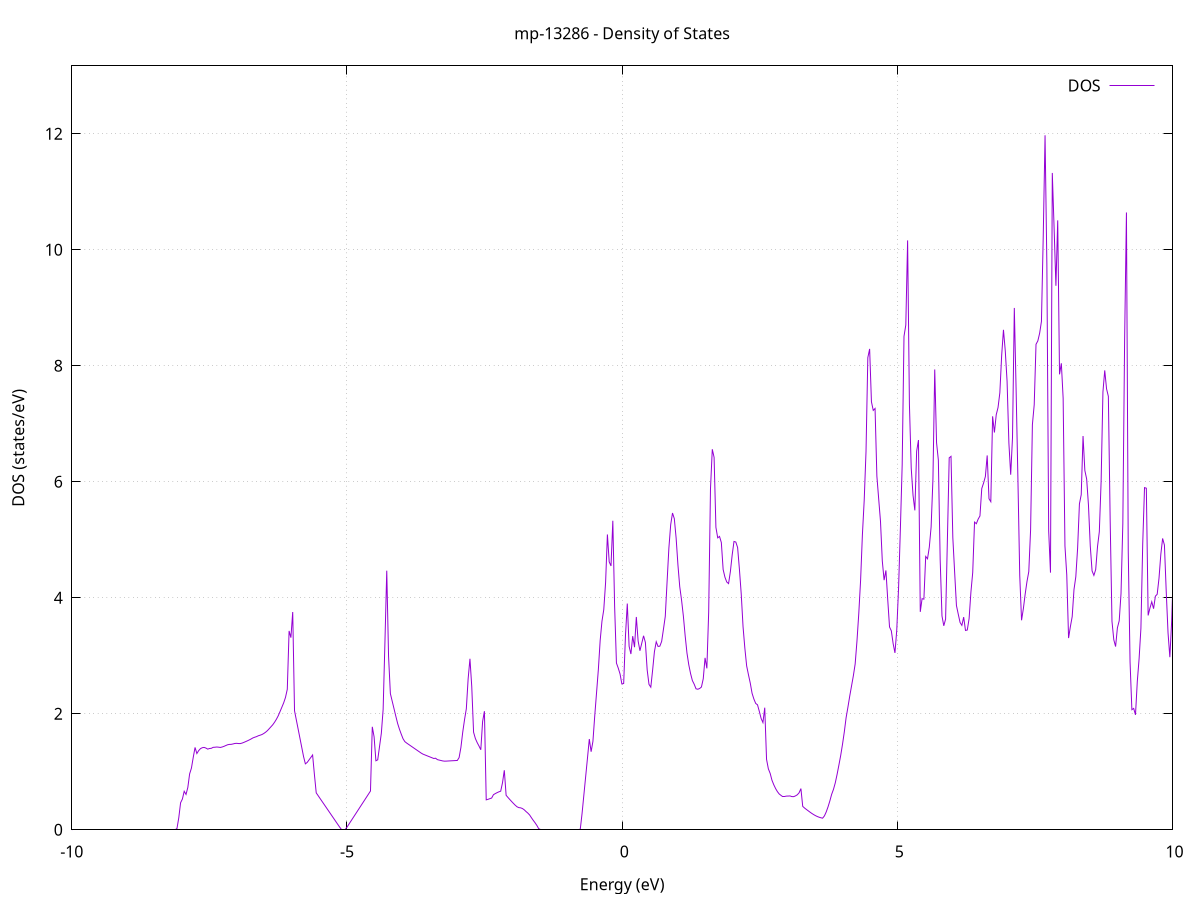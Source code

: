 set title 'mp-13286 - Density of States'
set xlabel 'Energy (eV)'
set ylabel 'DOS (states/eV)'
set grid
set xrange [-10:10]
set yrange [0:13.169]
set xzeroaxis lt -1
set terminal png size 800,600
set output 'mp-13286_dos_gnuplot.png'
plot '-' using 1:2 with lines title 'DOS'
-40.884500 0.000000
-40.851600 0.000000
-40.818800 0.000000
-40.785900 0.000000
-40.753000 0.000000
-40.720200 0.000000
-40.687300 0.000000
-40.654500 0.000000
-40.621600 0.000000
-40.588700 0.000000
-40.555900 0.000000
-40.523000 0.000000
-40.490200 0.000000
-40.457300 0.000000
-40.424400 0.000000
-40.391600 0.000000
-40.358700 0.000000
-40.325800 0.000000
-40.293000 0.000000
-40.260100 0.000000
-40.227300 0.000000
-40.194400 0.000000
-40.161500 0.000000
-40.128700 0.000000
-40.095800 0.000000
-40.063000 0.000000
-40.030100 0.000000
-39.997200 0.000000
-39.964400 0.000000
-39.931500 0.000000
-39.898700 0.000000
-39.865800 0.000000
-39.832900 0.000000
-39.800100 0.000000
-39.767200 0.000000
-39.734300 0.000000
-39.701500 0.000000
-39.668600 0.000000
-39.635800 0.000000
-39.602900 0.000000
-39.570000 0.000000
-39.537200 0.000000
-39.504300 0.000000
-39.471500 0.000000
-39.438600 0.000000
-39.405700 0.000000
-39.372900 0.000000
-39.340000 0.000000
-39.307200 0.000000
-39.274300 0.000000
-39.241400 0.000000
-39.208600 0.000000
-39.175700 0.000000
-39.142800 0.000000
-39.110000 0.000000
-39.077100 0.000000
-39.044300 0.000000
-39.011400 0.000000
-38.978500 0.000000
-38.945700 0.000000
-38.912800 0.000000
-38.880000 0.000000
-38.847100 0.000000
-38.814200 0.000000
-38.781400 0.000000
-38.748500 0.000000
-38.715600 0.000000
-38.682800 0.000000
-38.649900 0.000000
-38.617100 0.000000
-38.584200 0.000000
-38.551300 0.000000
-38.518500 0.000000
-38.485600 0.000000
-38.452800 0.000000
-38.419900 0.000000
-38.387000 0.000000
-38.354200 0.000000
-38.321300 0.000000
-38.288500 0.000000
-38.255600 0.000000
-38.222700 0.000000
-38.189900 0.000000
-38.157000 0.000000
-38.124100 0.000000
-38.091300 0.000000
-38.058400 0.000000
-38.025600 0.000000
-37.992700 0.000000
-37.959800 0.000000
-37.927000 0.000000
-37.894100 358.869000
-37.861300 0.000000
-37.828400 0.000000
-37.795500 0.000000
-37.762700 0.000000
-37.729800 0.000000
-37.696900 0.000000
-37.664100 0.000000
-37.631200 0.000000
-37.598400 0.000000
-37.565500 0.000000
-37.532600 0.000000
-37.499800 0.000000
-37.466900 0.000000
-37.434100 0.000000
-37.401200 0.000000
-37.368300 0.000000
-37.335500 0.000000
-37.302600 0.000000
-37.269800 0.000000
-37.236900 0.000000
-37.204000 0.000000
-37.171200 0.000000
-37.138300 0.000000
-37.105400 0.000000
-37.072600 0.000000
-37.039700 0.000000
-37.006900 0.000000
-36.974000 0.000000
-36.941100 0.000000
-36.908300 0.000000
-36.875400 0.000000
-36.842600 0.000000
-36.809700 0.000000
-36.776800 0.000000
-36.744000 0.000000
-36.711100 0.000000
-36.678200 0.000000
-36.645400 0.000000
-36.612500 0.000000
-36.579700 0.000000
-36.546800 0.000000
-36.513900 0.000000
-36.481100 0.000000
-36.448200 0.000000
-36.415400 0.000000
-36.382500 0.000000
-36.349600 0.000000
-36.316800 0.000000
-36.283900 0.000000
-36.251100 0.000000
-36.218200 0.000000
-36.185300 0.000000
-36.152500 0.000000
-36.119600 0.000000
-36.086700 0.000000
-36.053900 0.000000
-36.021000 0.000000
-35.988200 0.000000
-35.955300 0.000000
-35.922400 0.000000
-35.889600 0.000000
-35.856700 0.000000
-35.823900 0.000000
-35.791000 0.000000
-35.758100 0.000000
-35.725300 0.000000
-35.692400 0.000000
-35.659600 0.000000
-35.626700 0.000000
-35.593800 0.000000
-35.561000 0.000000
-35.528100 0.000000
-35.495200 0.000000
-35.462400 0.000000
-35.429500 0.000000
-35.396700 0.000000
-35.363800 0.000000
-35.330900 0.000000
-35.298100 0.000000
-35.265200 0.000000
-35.232400 0.000000
-35.199500 0.000000
-35.166600 0.000000
-35.133800 0.000000
-35.100900 0.000000
-35.068000 0.000000
-35.035200 0.000000
-35.002300 0.000000
-34.969500 0.000000
-34.936600 0.000000
-34.903700 0.000000
-34.870900 0.000000
-34.838000 0.000000
-34.805200 0.000000
-34.772300 0.000000
-34.739400 0.000000
-34.706600 0.000000
-34.673700 0.000000
-34.640900 0.000000
-34.608000 0.000000
-34.575100 0.000000
-34.542300 0.000000
-34.509400 0.000000
-34.476500 0.000000
-34.443700 0.000000
-34.410800 0.000000
-34.378000 0.000000
-34.345100 0.000000
-34.312200 0.000000
-34.279400 0.000000
-34.246500 0.000000
-34.213700 0.000000
-34.180800 0.000000
-34.147900 0.000000
-34.115100 0.000000
-34.082200 0.000000
-34.049300 0.000000
-34.016500 0.000000
-33.983600 0.000000
-33.950800 0.000000
-33.917900 0.000000
-33.885000 0.000000
-33.852200 0.000000
-33.819300 0.000000
-33.786500 0.000000
-33.753600 0.000000
-33.720700 0.000000
-33.687900 0.000000
-33.655000 0.000000
-33.622200 0.000000
-33.589300 0.000000
-33.556400 0.000000
-33.523600 0.000000
-33.490700 0.000000
-33.457800 0.000000
-33.425000 0.000000
-33.392100 0.000000
-33.359300 0.000000
-33.326400 0.000000
-33.293500 0.000000
-33.260700 0.000000
-33.227800 0.000000
-33.195000 0.000000
-33.162100 0.000000
-33.129200 0.000000
-33.096400 0.000000
-33.063500 0.000000
-33.030700 0.000000
-32.997800 0.000000
-32.964900 0.000000
-32.932100 0.000000
-32.899200 0.000000
-32.866300 0.000000
-32.833500 0.000000
-32.800600 0.000000
-32.767800 0.000000
-32.734900 0.000000
-32.702000 0.000000
-32.669200 0.000000
-32.636300 0.000000
-32.603500 0.000000
-32.570600 0.000000
-32.537700 0.000000
-32.504900 0.000000
-32.472000 0.000000
-32.439100 0.000000
-32.406300 0.000000
-32.373400 0.000000
-32.340600 0.000000
-32.307700 0.000000
-32.274800 0.000000
-32.242000 0.000000
-32.209100 0.000000
-32.176300 0.000000
-32.143400 0.000000
-32.110500 0.000000
-32.077700 0.000000
-32.044800 0.000000
-32.012000 0.000000
-31.979100 0.000000
-31.946200 0.000000
-31.913400 0.000000
-31.880500 0.000000
-31.847600 0.000000
-31.814800 0.000000
-31.781900 0.000000
-31.749100 0.000000
-31.716200 0.000000
-31.683300 0.000000
-31.650500 0.000000
-31.617600 0.000000
-31.584800 0.000000
-31.551900 0.000000
-31.519000 0.000000
-31.486200 0.000000
-31.453300 0.000000
-31.420400 0.000000
-31.387600 0.000000
-31.354700 0.000000
-31.321900 0.000000
-31.289000 0.000000
-31.256100 0.000000
-31.223300 0.000000
-31.190400 0.000000
-31.157600 0.000000
-31.124700 0.000000
-31.091800 0.000000
-31.059000 0.000000
-31.026100 0.000000
-30.993300 0.000000
-30.960400 0.000000
-30.927500 0.000000
-30.894700 0.000000
-30.861800 0.000000
-30.828900 0.000000
-30.796100 0.000000
-30.763200 0.000000
-30.730400 0.000000
-30.697500 0.000000
-30.664600 0.000000
-30.631800 0.000000
-30.598900 0.000000
-30.566100 0.000000
-30.533200 0.000000
-30.500300 0.000000
-30.467500 0.000000
-30.434600 0.000000
-30.401700 0.000000
-30.368900 0.000000
-30.336000 0.000000
-30.303200 0.000000
-30.270300 0.000000
-30.237400 0.000000
-30.204600 0.000000
-30.171700 0.000000
-30.138900 0.000000
-30.106000 0.000000
-30.073100 0.000000
-30.040300 0.000000
-30.007400 0.000000
-29.974600 0.000000
-29.941700 0.000000
-29.908800 0.000000
-29.876000 0.000000
-29.843100 0.000000
-29.810200 0.000000
-29.777400 0.000000
-29.744500 0.000000
-29.711700 0.000000
-29.678800 0.000000
-29.645900 0.000000
-29.613100 0.000000
-29.580200 0.000000
-29.547400 0.000000
-29.514500 0.000000
-29.481600 0.000000
-29.448800 0.000000
-29.415900 0.000000
-29.383100 0.000000
-29.350200 0.000000
-29.317300 0.000000
-29.284500 0.000000
-29.251600 0.000000
-29.218700 0.000000
-29.185900 0.000000
-29.153000 0.000000
-29.120200 0.000000
-29.087300 0.000000
-29.054400 0.000000
-29.021600 0.000000
-28.988700 0.000000
-28.955900 0.000000
-28.923000 0.000000
-28.890100 0.000000
-28.857300 0.000000
-28.824400 0.000000
-28.791500 0.000000
-28.758700 0.000000
-28.725800 0.000000
-28.693000 0.000000
-28.660100 0.000000
-28.627200 0.000000
-28.594400 0.000000
-28.561500 0.000000
-28.528700 0.000000
-28.495800 0.000000
-28.462900 0.000000
-28.430100 0.000000
-28.397200 0.000000
-28.364400 0.000000
-28.331500 0.000000
-28.298600 0.000000
-28.265800 0.000000
-28.232900 0.000000
-28.200000 0.000000
-28.167200 0.000000
-28.134300 0.000000
-28.101500 0.000000
-28.068600 0.000000
-28.035700 0.000000
-28.002900 0.000000
-27.970000 0.000000
-27.937200 0.000000
-27.904300 0.000000
-27.871400 0.000000
-27.838600 0.000000
-27.805700 0.000000
-27.772800 0.000000
-27.740000 0.000000
-27.707100 0.000000
-27.674300 0.000000
-27.641400 0.000000
-27.608500 0.000000
-27.575700 0.000000
-27.542800 0.000000
-27.510000 0.000000
-27.477100 0.000000
-27.444200 0.000000
-27.411400 0.000000
-27.378500 0.000000
-27.345700 0.000000
-27.312800 0.000000
-27.279900 0.000000
-27.247100 0.000000
-27.214200 0.000000
-27.181300 0.000000
-27.148500 0.000000
-27.115600 0.000000
-27.082800 0.000000
-27.049900 0.000000
-27.017000 0.000000
-26.984200 0.000000
-26.951300 0.000000
-26.918500 0.000000
-26.885600 0.000000
-26.852700 0.000000
-26.819900 0.000000
-26.787000 0.000000
-26.754100 0.000000
-26.721300 0.000000
-26.688400 0.000000
-26.655600 0.000000
-26.622700 0.000000
-26.589800 0.000000
-26.557000 0.000000
-26.524100 0.000000
-26.491300 0.000000
-26.458400 0.000000
-26.425500 0.000000
-26.392700 0.000000
-26.359800 0.000000
-26.327000 0.000000
-26.294100 0.000000
-26.261200 0.000000
-26.228400 0.000000
-26.195500 0.000000
-26.162600 0.000000
-26.129800 0.000000
-26.096900 0.000000
-26.064100 0.000000
-26.031200 0.000000
-25.998300 0.000000
-25.965500 0.000000
-25.932600 0.000000
-25.899800 0.000000
-25.866900 0.000000
-25.834000 0.000000
-25.801200 0.000000
-25.768300 0.000000
-25.735500 0.000000
-25.702600 0.000000
-25.669700 0.000000
-25.636900 0.000000
-25.604000 0.000000
-25.571100 0.000000
-25.538300 0.000000
-25.505400 0.000000
-25.472600 0.000000
-25.439700 0.000000
-25.406800 0.000000
-25.374000 0.000000
-25.341100 0.000000
-25.308300 0.000000
-25.275400 0.000000
-25.242500 0.000000
-25.209700 0.000000
-25.176800 0.000000
-25.143900 0.000000
-25.111100 0.000000
-25.078200 0.000000
-25.045400 0.000000
-25.012500 0.000000
-24.979600 0.000000
-24.946800 0.000000
-24.913900 0.000000
-24.881100 0.000000
-24.848200 0.000000
-24.815300 0.000000
-24.782500 0.000000
-24.749600 0.000000
-24.716800 0.000000
-24.683900 0.000000
-24.651000 0.000000
-24.618200 0.000000
-24.585300 0.000000
-24.552400 0.000000
-24.519600 0.000000
-24.486700 0.000000
-24.453900 0.000000
-24.421000 0.000000
-24.388100 0.000000
-24.355300 0.000000
-24.322400 0.000000
-24.289600 0.000000
-24.256700 0.000000
-24.223800 0.000000
-24.191000 0.000000
-24.158100 0.000000
-24.125200 0.000000
-24.092400 0.000000
-24.059500 0.000000
-24.026700 0.000000
-23.993800 0.000000
-23.960900 0.000000
-23.928100 0.000000
-23.895200 0.000000
-23.862400 0.000000
-23.829500 0.000000
-23.796600 0.000000
-23.763800 0.000000
-23.730900 0.000000
-23.698100 0.000000
-23.665200 0.000000
-23.632300 0.000000
-23.599500 0.000000
-23.566600 0.000000
-23.533700 0.000000
-23.500900 0.000000
-23.468000 0.000000
-23.435200 0.000000
-23.402300 0.000000
-23.369400 0.000000
-23.336600 0.000000
-23.303700 0.000000
-23.270900 0.000000
-23.238000 0.000000
-23.205100 0.000000
-23.172300 0.000000
-23.139400 0.000000
-23.106600 0.000000
-23.073700 0.000000
-23.040800 0.000000
-23.008000 0.000000
-22.975100 0.000000
-22.942200 0.000000
-22.909400 0.000000
-22.876500 0.000000
-22.843700 0.000000
-22.810800 0.000000
-22.777900 0.000000
-22.745100 0.000000
-22.712200 0.000000
-22.679400 0.000000
-22.646500 0.000000
-22.613600 0.000000
-22.580800 0.000000
-22.547900 0.000000
-22.515000 0.000000
-22.482200 0.000000
-22.449300 0.000000
-22.416500 0.000000
-22.383600 0.000000
-22.350700 0.000000
-22.317900 0.000000
-22.285000 0.000000
-22.252200 0.000000
-22.219300 0.000000
-22.186400 0.000000
-22.153600 0.000000
-22.120700 0.000000
-22.087900 0.000000
-22.055000 0.000000
-22.022100 0.000000
-21.989300 0.000000
-21.956400 0.000000
-21.923500 0.000000
-21.890700 0.000000
-21.857800 0.000000
-21.825000 0.000000
-21.792100 0.000000
-21.759200 0.000000
-21.726400 0.000000
-21.693500 0.000000
-21.660700 0.000000
-21.627800 0.000000
-21.594900 0.000000
-21.562100 0.000000
-21.529200 0.000000
-21.496300 0.000000
-21.463500 0.000000
-21.430600 0.000000
-21.397800 0.000000
-21.364900 0.000000
-21.332000 0.000000
-21.299200 0.000000
-21.266300 0.000000
-21.233500 63.327400
-21.200600 80.953000
-21.167700 126.949900
-21.134900 0.000000
-21.102000 0.000000
-21.069200 12.029200
-21.036300 48.971600
-21.003400 0.000000
-20.970600 0.000000
-20.937700 0.000000
-20.904800 0.000000
-20.872000 0.000000
-20.839100 0.000000
-20.806300 0.000000
-20.773400 0.000000
-20.740500 0.000000
-20.707700 0.000000
-20.674800 0.000000
-20.642000 0.000000
-20.609100 0.000000
-20.576200 0.000000
-20.543400 0.000000
-20.510500 0.000000
-20.477600 0.000000
-20.444800 0.000000
-20.411900 0.000000
-20.379100 0.000000
-20.346200 0.000000
-20.313300 0.000000
-20.280500 0.000000
-20.247600 0.000000
-20.214800 0.000000
-20.181900 0.000000
-20.149000 0.000000
-20.116200 0.000000
-20.083300 0.000000
-20.050500 0.000000
-20.017600 0.000000
-19.984700 0.000000
-19.951900 0.000000
-19.919000 0.000000
-19.886100 0.000000
-19.853300 0.000000
-19.820400 0.000000
-19.787600 0.000000
-19.754700 0.000000
-19.721800 0.000000
-19.689000 0.000000
-19.656100 0.000000
-19.623300 0.000000
-19.590400 0.000000
-19.557500 0.000000
-19.524700 0.000000
-19.491800 0.000000
-19.459000 0.000000
-19.426100 0.000000
-19.393200 0.000000
-19.360400 0.000000
-19.327500 0.000000
-19.294600 0.000000
-19.261800 0.000000
-19.228900 0.000000
-19.196100 0.000000
-19.163200 0.000000
-19.130300 0.000000
-19.097500 0.000000
-19.064600 0.000000
-19.031800 0.615100
-18.998900 402.645200
-18.966000 68.979700
-18.933200 101.556600
-18.900300 0.000000
-18.867400 0.000000
-18.834600 0.000000
-18.801700 0.000000
-18.768900 0.000000
-18.736000 0.000000
-18.703100 0.000000
-18.670300 0.000000
-18.637400 0.000000
-18.604600 0.000000
-18.571700 0.000000
-18.538800 0.000000
-18.506000 0.000000
-18.473100 0.000000
-18.440300 0.000000
-18.407400 0.000000
-18.374500 0.000000
-18.341700 0.000000
-18.308800 0.000000
-18.275900 0.000000
-18.243100 0.000000
-18.210200 0.000000
-18.177400 0.000000
-18.144500 0.000000
-18.111600 0.000000
-18.078800 0.000000
-18.045900 0.000000
-18.013100 0.000000
-17.980200 0.000000
-17.947300 0.000000
-17.914500 0.000000
-17.881600 0.000000
-17.848700 0.000000
-17.815900 0.000000
-17.783000 0.000000
-17.750200 0.000000
-17.717300 0.000000
-17.684400 0.000000
-17.651600 0.000000
-17.618700 0.000000
-17.585900 0.000000
-17.553000 0.000000
-17.520100 0.000000
-17.487300 0.000000
-17.454400 0.000000
-17.421600 0.000000
-17.388700 0.000000
-17.355800 0.000000
-17.323000 0.000000
-17.290100 0.000000
-17.257200 0.000000
-17.224400 0.000000
-17.191500 0.000000
-17.158700 0.000000
-17.125800 0.000000
-17.092900 0.000000
-17.060100 0.000000
-17.027200 0.000000
-16.994400 0.000000
-16.961500 0.000000
-16.928600 0.000000
-16.895800 0.000000
-16.862900 0.000000
-16.830000 0.000000
-16.797200 0.000000
-16.764300 0.000000
-16.731500 0.000000
-16.698600 0.000000
-16.665700 0.000000
-16.632900 0.000000
-16.600000 0.000000
-16.567200 0.000000
-16.534300 0.000000
-16.501400 0.000000
-16.468600 0.000000
-16.435700 0.000000
-16.402900 0.000000
-16.370000 0.000000
-16.337100 0.000000
-16.304300 0.000000
-16.271400 0.000000
-16.238500 0.000000
-16.205700 0.000000
-16.172800 0.000000
-16.140000 0.000000
-16.107100 0.000000
-16.074200 0.000000
-16.041400 0.000000
-16.008500 0.000000
-15.975700 0.000000
-15.942800 0.000000
-15.909900 0.000000
-15.877100 0.000000
-15.844200 0.000000
-15.811400 0.000000
-15.778500 0.000000
-15.745600 0.000000
-15.712800 0.000000
-15.679900 0.000000
-15.647000 0.000000
-15.614200 0.000000
-15.581300 0.000000
-15.548500 0.000000
-15.515600 0.000000
-15.482700 0.000000
-15.449900 0.000000
-15.417000 0.000000
-15.384200 0.000000
-15.351300 0.000000
-15.318400 0.000000
-15.285600 0.000000
-15.252700 0.000000
-15.219800 0.000000
-15.187000 0.000000
-15.154100 0.000000
-15.121300 0.000000
-15.088400 0.000000
-15.055500 0.000000
-15.022700 0.000000
-14.989800 0.000000
-14.957000 0.000000
-14.924100 0.000000
-14.891200 0.000000
-14.858400 0.000000
-14.825500 0.000000
-14.792700 0.000000
-14.759800 0.000000
-14.726900 0.000000
-14.694100 0.000000
-14.661200 0.000000
-14.628300 0.000000
-14.595500 0.000000
-14.562600 0.000000
-14.529800 0.000000
-14.496900 0.000000
-14.464000 0.000000
-14.431200 0.000000
-14.398300 0.000000
-14.365500 0.000000
-14.332600 0.000000
-14.299700 0.000000
-14.266900 0.000000
-14.234000 0.000000
-14.201100 0.000000
-14.168300 0.000000
-14.135400 0.000000
-14.102600 0.000000
-14.069700 0.000000
-14.036800 0.000000
-14.004000 0.000000
-13.971100 0.000000
-13.938300 0.000000
-13.905400 0.000000
-13.872500 0.000000
-13.839700 0.000000
-13.806800 0.000000
-13.774000 0.000000
-13.741100 0.000000
-13.708200 0.000000
-13.675400 0.000000
-13.642500 0.000000
-13.609600 0.000000
-13.576800 0.000000
-13.543900 0.000000
-13.511100 0.000000
-13.478200 0.000000
-13.445300 0.000000
-13.412500 0.000000
-13.379600 0.000000
-13.346800 0.000000
-13.313900 0.000000
-13.281000 0.000000
-13.248200 0.000000
-13.215300 0.000000
-13.182400 0.000000
-13.149600 0.000000
-13.116700 0.000000
-13.083900 0.000000
-13.051000 0.000000
-13.018100 0.000000
-12.985300 0.000000
-12.952400 0.000000
-12.919600 0.000000
-12.886700 0.000000
-12.853800 0.000000
-12.821000 0.000000
-12.788100 0.000000
-12.755300 0.000000
-12.722400 0.000000
-12.689500 0.000000
-12.656700 0.000000
-12.623800 0.000000
-12.590900 0.000000
-12.558100 0.000000
-12.525200 0.000000
-12.492400 0.000000
-12.459500 0.000000
-12.426600 0.000000
-12.393800 0.000000
-12.360900 0.000000
-12.328100 0.000000
-12.295200 0.000000
-12.262300 0.000000
-12.229500 0.000000
-12.196600 0.000000
-12.163800 0.000000
-12.130900 0.000000
-12.098000 0.000000
-12.065200 0.000000
-12.032300 0.000000
-11.999400 0.000000
-11.966600 0.000000
-11.933700 0.000000
-11.900900 0.000000
-11.868000 0.000000
-11.835100 0.000000
-11.802300 0.000000
-11.769400 0.000000
-11.736600 0.000000
-11.703700 0.000000
-11.670800 0.000000
-11.638000 0.000000
-11.605100 0.000000
-11.572200 0.000000
-11.539400 0.000000
-11.506500 0.000000
-11.473700 0.000000
-11.440800 0.000000
-11.407900 0.000000
-11.375100 0.000000
-11.342200 0.000000
-11.309400 0.000000
-11.276500 0.000000
-11.243600 0.000000
-11.210800 0.000000
-11.177900 0.000000
-11.145100 0.000000
-11.112200 0.000000
-11.079300 0.000000
-11.046500 0.000000
-11.013600 0.000000
-10.980700 0.000000
-10.947900 0.000000
-10.915000 0.000000
-10.882200 0.000000
-10.849300 0.000000
-10.816400 0.000000
-10.783600 0.000000
-10.750700 0.000000
-10.717900 0.000000
-10.685000 0.000000
-10.652100 0.000000
-10.619300 0.000000
-10.586400 0.000000
-10.553500 0.000000
-10.520700 0.000000
-10.487800 0.000000
-10.455000 0.000000
-10.422100 0.000000
-10.389200 0.000000
-10.356400 0.000000
-10.323500 0.000000
-10.290700 0.000000
-10.257800 0.000000
-10.224900 0.000000
-10.192100 0.000000
-10.159200 0.000000
-10.126400 0.000000
-10.093500 0.000000
-10.060600 0.000000
-10.027800 0.000000
-9.994900 0.000000
-9.962000 0.000000
-9.929200 0.000000
-9.896300 0.000000
-9.863500 0.000000
-9.830600 0.000000
-9.797700 0.000000
-9.764900 0.000000
-9.732000 0.000000
-9.699200 0.000000
-9.666300 0.000000
-9.633400 0.000000
-9.600600 0.000000
-9.567700 0.000000
-9.534900 0.000000
-9.502000 0.000000
-9.469100 0.000000
-9.436300 0.000000
-9.403400 0.000000
-9.370500 0.000000
-9.337700 0.000000
-9.304800 0.000000
-9.272000 0.000000
-9.239100 0.000000
-9.206200 0.000000
-9.173400 0.000000
-9.140500 0.000000
-9.107700 0.000000
-9.074800 0.000000
-9.041900 0.000000
-9.009100 0.000000
-8.976200 0.000000
-8.943300 0.000000
-8.910500 0.000000
-8.877600 0.000000
-8.844800 0.000000
-8.811900 0.000000
-8.779000 0.000000
-8.746200 0.000000
-8.713300 0.000000
-8.680500 0.000000
-8.647600 0.000000
-8.614700 0.000000
-8.581900 0.000000
-8.549000 0.000000
-8.516200 0.000000
-8.483300 0.000000
-8.450400 0.000000
-8.417600 0.000000
-8.384700 0.000000
-8.351800 0.000000
-8.319000 0.000000
-8.286100 0.000000
-8.253300 0.000000
-8.220400 0.000000
-8.187500 0.000000
-8.154700 0.000000
-8.121800 0.000000
-8.089000 0.022300
-8.056100 0.206700
-8.023200 0.465800
-7.990400 0.529600
-7.957500 0.663800
-7.924600 0.609500
-7.891800 0.728700
-7.858900 0.963400
-7.826100 1.063200
-7.793200 1.248200
-7.760300 1.419500
-7.727500 1.314100
-7.694600 1.364700
-7.661800 1.398700
-7.628900 1.414900
-7.596000 1.419900
-7.563200 1.408900
-7.530300 1.390500
-7.497500 1.401000
-7.464600 1.404600
-7.431700 1.421000
-7.398900 1.423200
-7.366000 1.426900
-7.333100 1.423800
-7.300300 1.419400
-7.267400 1.427200
-7.234600 1.438400
-7.201700 1.452100
-7.168800 1.465600
-7.136000 1.471700
-7.103100 1.472800
-7.070300 1.479600
-7.037400 1.487800
-7.004500 1.490400
-6.971700 1.486600
-6.938800 1.485900
-6.905900 1.494500
-6.873100 1.506700
-6.840200 1.520200
-6.807400 1.534200
-6.774500 1.549200
-6.741600 1.565600
-6.708800 1.583800
-6.675900 1.595700
-6.643100 1.605800
-6.610200 1.620900
-6.577300 1.630700
-6.544500 1.642100
-6.511600 1.659900
-6.478800 1.681800
-6.445900 1.708700
-6.413000 1.742200
-6.380200 1.776600
-6.347300 1.811700
-6.314400 1.855700
-6.281600 1.906400
-6.248700 1.965900
-6.215900 2.038700
-6.183000 2.112900
-6.150100 2.188300
-6.117300 2.281200
-6.084400 2.421600
-6.051600 3.428200
-6.018700 3.312200
-5.985800 3.754200
-5.953000 2.051900
-5.920100 1.894000
-5.887300 1.736100
-5.854400 1.578100
-5.821500 1.420000
-5.788700 1.262000
-5.755800 1.136700
-5.722900 1.160800
-5.690100 1.203700
-5.657200 1.246500
-5.624400 1.289200
-5.591500 0.951400
-5.558600 0.636500
-5.525800 0.590900
-5.492900 0.545300
-5.460100 0.499700
-5.427200 0.454200
-5.394300 0.408600
-5.361500 0.363000
-5.328600 0.317400
-5.295700 0.271800
-5.262900 0.226200
-5.230000 0.180600
-5.197200 0.135000
-5.164300 0.089400
-5.131400 0.043800
-5.098600 0.000000
-5.065700 0.000000
-5.032900 0.004500
-5.000000 0.044500
-4.967100 0.092400
-4.934300 0.140400
-4.901400 0.188400
-4.868600 0.236300
-4.835700 0.284300
-4.802800 0.332300
-4.770000 0.380200
-4.737100 0.428200
-4.704200 0.476100
-4.671400 0.524100
-4.638500 0.572100
-4.605700 0.620000
-4.572800 0.668000
-4.539900 1.774900
-4.507100 1.602500
-4.474200 1.189400
-4.441400 1.205700
-4.408500 1.434400
-4.375600 1.663000
-4.342800 2.074000
-4.309900 3.242800
-4.277000 4.466600
-4.244200 2.988500
-4.211300 2.347300
-4.178500 2.218000
-4.145600 2.088700
-4.112700 1.959400
-4.079900 1.834200
-4.047000 1.735600
-4.014200 1.649500
-3.981300 1.569300
-3.948400 1.519700
-3.915600 1.495200
-3.882700 1.473600
-3.849900 1.452100
-3.817000 1.430500
-3.784100 1.408900
-3.751300 1.387300
-3.718400 1.365800
-3.685500 1.344200
-3.652700 1.322600
-3.619800 1.304500
-3.587000 1.291700
-3.554100 1.279200
-3.521200 1.266600
-3.488400 1.254100
-3.455500 1.241600
-3.422700 1.229000
-3.389800 1.233500
-3.356900 1.209100
-3.324100 1.201500
-3.291200 1.194000
-3.258300 1.186400
-3.225500 1.182800
-3.192600 1.183900
-3.159800 1.185800
-3.126900 1.187700
-3.094000 1.189500
-3.061200 1.191300
-3.028300 1.193100
-2.995500 1.194800
-2.962600 1.243800
-2.929700 1.419500
-2.896900 1.680400
-2.864000 1.896800
-2.831200 2.085800
-2.798300 2.602600
-2.765400 2.947700
-2.732600 2.468200
-2.699700 1.682300
-2.666800 1.572800
-2.634000 1.503000
-2.601100 1.444100
-2.568300 1.379300
-2.535400 1.866400
-2.502500 2.044300
-2.469700 0.515900
-2.436800 0.525100
-2.404000 0.536400
-2.371100 0.547300
-2.338200 0.604800
-2.305400 0.623400
-2.272500 0.639800
-2.239700 0.654100
-2.206800 0.665000
-2.173900 0.810400
-2.141100 1.026200
-2.108200 0.594500
-2.075300 0.557900
-2.042500 0.522700
-2.009600 0.488700
-1.976800 0.455900
-1.943900 0.424400
-1.911000 0.397100
-1.878200 0.382100
-1.845300 0.378400
-1.812500 0.366400
-1.779600 0.344900
-1.746700 0.314500
-1.713900 0.287800
-1.681000 0.255000
-1.648100 0.207400
-1.615300 0.162700
-1.582400 0.120800
-1.549600 0.074900
-1.516700 0.019600
-1.483800 0.000000
-1.451000 0.000000
-1.418100 0.000000
-1.385300 0.000000
-1.352400 0.000000
-1.319500 0.000000
-1.286700 0.000000
-1.253800 0.000000
-1.221000 0.000000
-1.188100 0.000000
-1.155200 0.000000
-1.122400 0.000000
-1.089500 0.000000
-1.056600 0.000000
-1.023800 0.000000
-0.990900 0.000000
-0.958100 0.000000
-0.925200 0.000000
-0.892300 0.000000
-0.859500 0.000000
-0.826600 0.000000
-0.793800 0.000000
-0.760900 0.009500
-0.728000 0.282600
-0.695200 0.602300
-0.662300 0.922000
-0.629400 1.241600
-0.596600 1.564400
-0.563700 1.345900
-0.530900 1.524800
-0.498000 1.963400
-0.465100 2.362600
-0.432300 2.762500
-0.399400 3.262200
-0.366600 3.595500
-0.333700 3.795900
-0.300800 4.260800
-0.268000 5.091000
-0.235100 4.618500
-0.202300 4.547900
-0.169400 5.327000
-0.136500 3.848400
-0.103700 2.874200
-0.070800 2.787100
-0.037900 2.685200
-0.005100 2.513900
0.027800 2.522200
0.060600 3.351500
0.093500 3.899800
0.126400 3.163200
0.159200 3.029900
0.192100 3.337900
0.224900 3.147500
0.257800 3.669100
0.290700 3.251900
0.323500 3.086400
0.356400 3.215600
0.389200 3.344400
0.422100 3.229300
0.455000 2.754300
0.487800 2.506700
0.520700 2.458100
0.553600 2.750300
0.586400 3.069300
0.619300 3.241400
0.652100 3.160600
0.685000 3.165200
0.717900 3.247100
0.750700 3.457800
0.783600 3.678900
0.816400 4.273300
0.849300 4.858900
0.882200 5.260000
0.915000 5.460800
0.947900 5.364200
0.980800 5.029600
1.013600 4.567600
1.046500 4.191200
1.079300 3.961900
1.112200 3.685600
1.145100 3.343300
1.177900 3.046600
1.210800 2.844000
1.243600 2.691800
1.276500 2.571100
1.309400 2.508900
1.342200 2.430000
1.375100 2.422900
1.407900 2.435200
1.440800 2.461200
1.473700 2.603500
1.506500 2.963600
1.539400 2.782700
1.572300 3.750500
1.605100 5.877400
1.638000 6.559800
1.670800 6.419800
1.703700 5.214200
1.736600 5.032800
1.769400 5.057400
1.802300 4.951400
1.835100 4.486300
1.868000 4.353600
1.900900 4.271000
1.933700 4.244100
1.966600 4.451000
1.999500 4.738400
2.032300 4.970300
2.065200 4.960600
2.098000 4.866000
2.130900 4.491100
2.163800 4.064700
2.196600 3.502800
2.229500 3.131300
2.262300 2.825100
2.295200 2.672400
2.328100 2.528200
2.360900 2.352300
2.393800 2.253800
2.426600 2.178200
2.459500 2.154400
2.492400 2.041300
2.525200 1.919100
2.558100 1.848400
2.591000 2.104700
2.623800 1.213900
2.656700 1.050800
2.689500 0.972300
2.722400 0.853800
2.755300 0.776000
2.788100 0.711000
2.821000 0.657800
2.853800 0.617000
2.886700 0.592600
2.919600 0.581200
2.952400 0.581200
2.985300 0.580800
3.018200 0.581400
3.051000 0.583100
3.083900 0.572200
3.116700 0.571200
3.149600 0.584100
3.182500 0.603000
3.215300 0.637800
3.248200 0.709700
3.281000 0.404000
3.313900 0.375300
3.346800 0.351200
3.379600 0.328000
3.412500 0.304500
3.445300 0.282700
3.478200 0.262600
3.511100 0.244700
3.543900 0.229500
3.576800 0.217000
3.609700 0.207200
3.642500 0.200100
3.675400 0.239300
3.708200 0.308000
3.741100 0.395300
3.774000 0.497000
3.806800 0.610800
3.839700 0.696200
3.872500 0.808100
3.905400 0.953700
3.938300 1.115000
3.971100 1.281500
4.004000 1.473400
4.036800 1.687300
4.069700 1.934300
4.102600 2.114200
4.135400 2.304600
4.168300 2.480400
4.201200 2.655000
4.234000 2.858500
4.266900 3.254600
4.299700 3.729400
4.332600 4.298700
4.365500 5.086100
4.398300 5.679900
4.431200 6.521300
4.464000 8.139200
4.496900 8.289600
4.529800 7.378100
4.562600 7.229900
4.595500 7.262600
4.628400 6.097100
4.661200 5.705000
4.694100 5.318400
4.726900 4.635800
4.759800 4.303300
4.792700 4.471000
4.825500 3.973000
4.858400 3.496200
4.891200 3.429600
4.924100 3.208900
4.957000 3.049100
4.989800 3.442400
5.022700 4.168700
5.055500 5.188400
5.088400 6.292700
5.121300 8.506000
5.154100 8.701200
5.187000 10.159900
5.219900 7.329300
5.252700 6.234100
5.285600 5.765400
5.318400 5.506400
5.351300 6.527500
5.384200 6.718700
5.417000 3.756400
5.449900 3.983500
5.482700 3.976200
5.515600 4.711500
5.548500 4.671700
5.581300 4.873000
5.614200 5.222700
5.647100 6.040900
5.679900 7.934800
5.712800 6.672700
5.745600 6.372800
5.778500 4.659900
5.811400 3.686600
5.844200 3.515700
5.877100 3.631900
5.909900 5.004200
5.942800 6.412400
5.975700 6.437400
6.008500 5.036800
6.041400 4.442500
6.074200 3.865400
6.107100 3.717300
6.140000 3.574200
6.172800 3.523500
6.205700 3.666200
6.238600 3.436100
6.271400 3.443500
6.304300 3.641600
6.337100 4.095400
6.370000 4.434700
6.402900 5.304000
6.435700 5.276100
6.468600 5.354900
6.501400 5.409800
6.534300 5.882900
6.567200 5.977200
6.600000 6.089900
6.632900 6.453100
6.665800 5.706900
6.698600 5.656000
6.731500 7.127500
6.764300 6.848600
6.797200 7.155000
6.830100 7.280000
6.862900 7.533500
6.895800 8.175200
6.928600 8.619000
6.961500 8.255500
6.994400 7.730600
7.027200 6.666500
7.060100 6.120800
7.092900 6.758600
7.125800 8.995600
7.158700 7.572300
7.191500 6.032000
7.224400 4.385500
7.257300 3.611600
7.290100 3.811200
7.323000 4.061600
7.355800 4.278500
7.388700 4.450100
7.421600 5.168700
7.454400 6.984400
7.487300 7.326100
7.520100 8.369500
7.553000 8.427300
7.585900 8.559800
7.618700 8.764400
7.651600 10.241400
7.684400 11.972200
7.717300 9.744500
7.750200 5.154800
7.783000 4.433000
7.815900 11.323200
7.848800 10.373200
7.881600 9.377900
7.914500 10.506400
7.947300 7.851200
7.980200 8.041800
8.013100 7.438100
8.045900 4.893000
8.078800 4.393900
8.111600 3.304900
8.144500 3.502000
8.177400 3.675200
8.210200 4.142100
8.243100 4.361700
8.276000 4.855100
8.308800 5.618000
8.341700 5.777500
8.374500 6.787600
8.407400 6.193900
8.440300 6.046400
8.473100 5.596400
8.506000 4.892500
8.538800 4.462500
8.571700 4.385100
8.604600 4.487100
8.637400 4.880900
8.670300 5.137100
8.703100 6.006100
8.736000 7.546600
8.768900 7.919400
8.801700 7.601500
8.834600 7.472000
8.867500 5.332300
8.900300 3.594100
8.933200 3.276400
8.966000 3.158400
8.998900 3.481400
9.031800 3.603200
9.064600 4.072000
9.097500 5.276100
9.130300 8.461500
9.163200 10.642200
9.196100 4.797500
9.228900 2.894200
9.261800 2.070500
9.294700 2.092100
9.327500 1.981000
9.360400 2.556400
9.393200 2.949600
9.426100 3.472800
9.459000 4.931500
9.491800 5.898400
9.524700 5.888400
9.557500 3.695200
9.590400 3.822300
9.623300 3.930300
9.656100 3.811200
9.689000 4.026800
9.721800 4.059800
9.754700 4.335700
9.787600 4.745700
9.820400 5.022600
9.853300 4.908400
9.886200 4.106700
9.919000 3.393800
9.951900 2.975100
9.984700 3.593100
10.017600 4.552300
10.050500 4.941300
10.083300 5.860400
10.116200 6.369300
10.149000 6.381500
10.181900 5.886600
10.214800 5.677100
10.247600 4.905800
10.280500 4.468500
10.313400 4.012300
10.346200 3.735600
10.379100 3.514800
10.411900 3.225000
10.444800 3.001000
10.477700 3.680500
10.510500 4.133000
10.543400 4.778000
10.576200 3.584900
10.609100 3.673000
10.642000 4.147000
10.674800 3.905300
10.707700 4.062600
10.740500 4.089200
10.773400 4.035100
10.806300 3.972900
10.839100 4.122700
10.872000 4.398600
10.904900 4.512100
10.937700 3.850800
10.970600 3.584600
11.003400 3.528700
11.036300 3.752400
11.069200 4.477800
11.102000 6.206100
11.134900 9.362700
11.167700 10.710500
11.200600 8.858800
11.233500 5.857200
11.266300 3.706500
11.299200 2.843700
11.332000 2.750800
11.364900 3.561900
11.397800 2.187800
11.430600 2.264800
11.463500 2.636300
11.496400 2.938000
11.529200 3.336600
11.562100 3.750400
11.594900 4.643800
11.627800 4.602200
11.660700 4.983700
11.693500 5.280200
11.726400 5.724500
11.759200 5.311300
11.792100 3.920800
11.825000 3.721100
11.857800 3.944000
11.890700 4.083900
11.923600 3.999300
11.956400 3.881100
11.989300 3.698600
12.022100 3.670600
12.055000 3.301100
12.087900 3.208600
12.120700 3.453200
12.153600 3.697000
12.186400 3.669200
12.219300 4.103700
12.252200 4.640900
12.285000 4.928300
12.317900 4.808500
12.350700 4.246600
12.383600 3.612100
12.416500 3.571800
12.449300 3.666400
12.482200 3.780000
12.515100 4.087700
12.547900 4.419600
12.580800 5.278200
12.613600 4.812600
12.646500 4.675800
12.679400 4.534600
12.712200 4.473000
12.745100 4.851300
12.777900 4.696000
12.810800 4.348400
12.843700 4.112200
12.876500 3.973800
12.909400 3.880500
12.942300 3.928700
12.975100 3.727300
13.008000 3.688400
13.040800 3.700400
13.073700 3.727100
13.106600 3.551800
13.139400 3.753300
13.172300 4.114200
13.205100 5.041300
13.238000 5.792300
13.270900 5.134500
13.303700 3.994700
13.336600 3.255100
13.369400 3.125800
13.402300 3.094400
13.435200 3.196100
13.468000 3.432400
13.500900 3.659900
13.533800 3.699100
13.566600 3.689100
13.599500 3.779800
13.632300 3.746400
13.665200 3.694000
13.698100 3.598800
13.730900 3.367100
13.763800 3.043300
13.796600 3.042100
13.829500 2.784100
13.862400 2.568000
13.895200 2.763600
13.928100 2.631600
13.960900 2.619300
13.993800 2.796300
14.026700 2.924100
14.059500 3.080400
14.092400 3.287100
14.125300 3.402700
14.158100 3.336900
14.191000 3.362900
14.223800 3.325300
14.256700 3.292300
14.289600 3.351600
14.322400 3.421200
14.355300 3.503600
14.388100 3.597200
14.421000 4.022100
14.453900 4.233000
14.486700 4.643200
14.519600 5.317600
14.552500 5.599900
14.585300 5.230800
14.618200 5.116900
14.651000 4.594900
14.683900 4.143500
14.716800 3.749900
14.749600 3.947900
14.782500 4.591200
14.815300 6.029700
14.848200 6.228300
14.881100 5.853900
14.913900 5.333400
14.946800 4.753600
14.979600 4.316800
15.012500 4.134300
15.045400 4.679700
15.078200 4.884700
15.111100 5.529100
15.144000 4.158400
15.176800 3.604400
15.209700 3.555900
15.242500 3.732100
15.275400 5.063900
15.308300 4.600300
15.341100 4.339700
15.374000 5.091000
15.406800 5.074600
15.439700 4.467700
15.472600 3.691500
15.505400 3.223300
15.538300 3.123400
15.571200 3.094200
15.604000 2.915900
15.636900 2.911100
15.669700 3.211500
15.702600 4.058000
15.735500 5.009600
15.768300 5.074600
15.801200 4.310900
15.834000 4.477100
15.866900 4.732800
15.899800 4.932700
15.932600 5.053300
15.965500 5.074500
15.998300 4.609400
16.031200 4.412300
16.064100 4.275600
16.096900 4.715100
16.129800 3.782000
16.162700 3.925600
16.195500 4.220900
16.228400 4.782600
16.261200 5.091800
16.294100 5.281500
16.327000 5.442400
16.359800 5.444500
16.392700 5.321900
16.425500 5.133000
16.458400 4.912100
16.491300 4.017800
16.524100 3.587100
16.557000 3.223800
16.589900 3.113900
16.622700 3.124800
16.655600 3.441400
16.688400 3.767700
16.721300 4.170800
16.754200 4.822900
16.787000 5.868300
16.819900 5.545900
16.852700 5.124900
16.885600 5.010500
16.918500 5.027100
16.951300 5.127900
16.984200 6.432700
17.017000 5.147500
17.049900 4.042400
17.082800 3.592100
17.115600 3.927400
17.148500 5.186800
17.181400 5.138500
17.214200 4.871800
17.247100 4.734300
17.279900 4.533200
17.312800 4.580100
17.345700 4.609800
17.378500 4.420700
17.411400 4.439600
17.444200 4.860700
17.477100 4.926300
17.510000 4.920900
17.542800 4.715400
17.575700 4.389900
17.608500 4.355100
17.641400 4.317400
17.674300 4.303000
17.707100 4.230600
17.740000 4.161300
17.772900 4.548000
17.805700 4.587900
17.838600 5.014800
17.871400 4.399200
17.904300 3.961700
17.937200 3.816100
17.970000 3.892700
18.002900 4.070900
18.035700 4.196800
18.068600 4.123800
18.101500 4.081100
18.134300 3.928100
18.167200 3.660500
18.200100 3.417000
18.232900 3.518600
18.265800 3.678400
18.298600 4.107900
18.331500 4.320200
18.364400 4.694600
18.397200 5.316200
18.430100 5.867300
18.462900 6.359000
18.495800 6.952700
18.528700 6.492200
18.561500 5.837600
18.594400 5.831500
18.627200 5.355400
18.660100 5.123900
18.693000 5.156400
18.725800 4.896600
18.758700 4.741200
18.791600 4.446000
18.824400 4.223700
18.857300 4.526800
18.890100 4.704200
18.923000 4.906500
18.955900 5.254600
18.988700 5.490900
19.021600 4.777100
19.054400 4.350800
19.087300 4.123700
19.120200 4.566700
19.153000 4.106000
19.185900 3.689400
19.218800 3.784400
19.251600 3.749700
19.284500 3.705900
19.317300 3.906900
19.350200 4.225400
19.383100 4.648400
19.415900 5.061500
19.448800 5.488200
19.481600 5.663300
19.514500 5.845700
19.547400 7.077800
19.580200 5.166500
19.613100 5.104600
19.645900 5.188000
19.678800 5.896000
19.711700 4.920900
19.744500 4.487400
19.777400 4.688100
19.810300 4.806000
19.843100 4.889900
19.876000 5.076800
19.908800 5.226200
19.941700 5.266300
19.974600 5.403900
20.007400 5.549500
20.040300 5.710900
20.073100 5.743300
20.106000 5.612800
20.138900 4.984100
20.171700 4.807300
20.204600 4.822600
20.237500 4.893800
20.270300 5.011900
20.303200 5.097300
20.336000 5.230100
20.368900 5.364000
20.401800 5.467200
20.434600 5.837100
20.467500 5.650400
20.500300 5.480700
20.533200 5.378800
20.566100 5.339900
20.598900 6.905500
20.631800 6.065700
20.664600 4.875200
20.697500 4.496500
20.730400 4.482100
20.763200 4.487300
20.796100 4.280600
20.829000 4.057200
20.861800 4.073200
20.894700 4.320900
20.927500 4.412500
20.960400 4.678100
20.993300 5.110100
21.026100 5.233700
21.059000 5.674200
21.091800 5.986300
21.124700 5.614100
21.157600 4.902200
21.190400 4.260100
21.223300 3.786100
21.256100 3.440300
21.289000 2.916400
21.321900 2.586200
21.354700 2.374400
21.387600 2.377800
21.420500 2.346700
21.453300 1.684900
21.486200 1.380800
21.519000 1.218200
21.551900 1.065000
21.584800 0.936200
21.617600 0.864200
21.650500 0.699100
21.683300 0.495600
21.716200 0.246700
21.749100 0.108700
21.781900 0.037700
21.814800 0.003700
21.847700 0.000000
21.880500 0.000000
21.913400 0.000000
21.946200 0.000000
21.979100 0.000000
22.012000 0.000000
22.044800 0.000000
22.077700 0.000000
22.110500 0.000000
22.143400 0.000000
22.176300 0.000000
22.209100 0.000000
22.242000 0.000000
22.274800 0.000000
22.307700 0.000000
22.340600 0.000000
22.373400 0.000000
22.406300 0.000000
22.439200 0.000000
22.472000 0.000000
22.504900 0.000000
22.537700 0.000000
22.570600 0.000000
22.603500 0.000000
22.636300 0.000000
22.669200 0.000000
22.702000 0.000000
22.734900 0.000000
22.767800 0.000000
22.800600 0.000000
22.833500 0.000000
22.866400 0.000000
22.899200 0.000000
22.932100 0.000000
22.964900 0.000000
22.997800 0.000000
23.030700 0.000000
23.063500 0.000000
23.096400 0.000000
23.129200 0.000000
23.162100 0.000000
23.195000 0.000000
23.227800 0.000000
23.260700 0.000000
23.293500 0.000000
23.326400 0.000000
23.359300 0.000000
23.392100 0.000000
23.425000 0.000000
23.457900 0.000000
23.490700 0.000000
23.523600 0.000000
23.556400 0.000000
23.589300 0.000000
23.622200 0.000000
23.655000 0.000000
23.687900 0.000000
23.720700 0.000000
23.753600 0.000000
23.786500 0.000000
23.819300 0.000000
23.852200 0.000000
23.885000 0.000000
23.917900 0.000000
23.950800 0.000000
23.983600 0.000000
24.016500 0.000000
24.049400 0.000000
24.082200 0.000000
24.115100 0.000000
24.147900 0.000000
24.180800 0.000000
24.213700 0.000000
24.246500 0.000000
24.279400 0.000000
24.312200 0.000000
24.345100 0.000000
24.378000 0.000000
24.410800 0.000000
24.443700 0.000000
24.476600 0.000000
24.509400 0.000000
24.542300 0.000000
24.575100 0.000000
24.608000 0.000000
24.640900 0.000000
24.673700 0.000000
24.706600 0.000000
24.739400 0.000000
24.772300 0.000000
24.805200 0.000000
24.838000 0.000000
e
